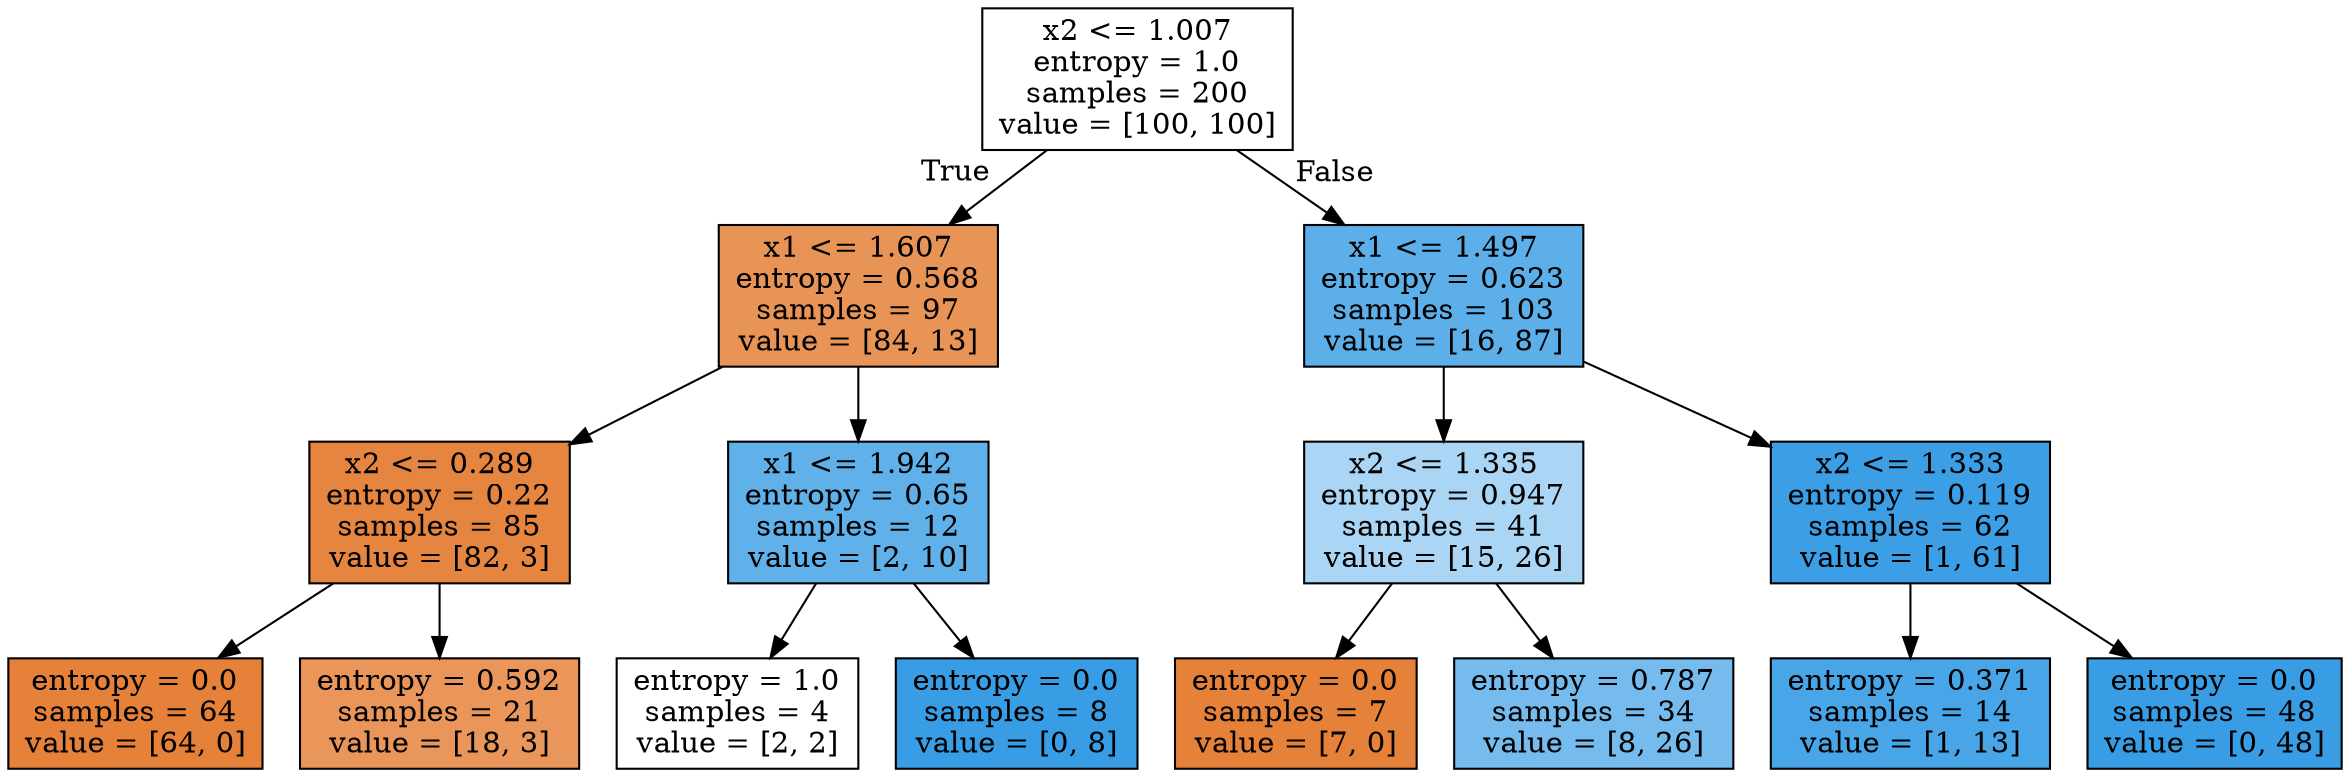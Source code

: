 digraph Tree {
node [shape=box, style="filled", color="black"] ;
0 [label="x2 <= 1.007\nentropy = 1.0\nsamples = 200\nvalue = [100, 100]", fillcolor="#e5813900"] ;
1 [label="x1 <= 1.607\nentropy = 0.568\nsamples = 97\nvalue = [84, 13]", fillcolor="#e58139d8"] ;
0 -> 1 [labeldistance=2.5, labelangle=45, headlabel="True"] ;
2 [label="x2 <= 0.289\nentropy = 0.22\nsamples = 85\nvalue = [82, 3]", fillcolor="#e58139f6"] ;
1 -> 2 ;
3 [label="entropy = 0.0\nsamples = 64\nvalue = [64, 0]", fillcolor="#e58139ff"] ;
2 -> 3 ;
4 [label="entropy = 0.592\nsamples = 21\nvalue = [18, 3]", fillcolor="#e58139d4"] ;
2 -> 4 ;
5 [label="x1 <= 1.942\nentropy = 0.65\nsamples = 12\nvalue = [2, 10]", fillcolor="#399de5cc"] ;
1 -> 5 ;
6 [label="entropy = 1.0\nsamples = 4\nvalue = [2, 2]", fillcolor="#e5813900"] ;
5 -> 6 ;
7 [label="entropy = 0.0\nsamples = 8\nvalue = [0, 8]", fillcolor="#399de5ff"] ;
5 -> 7 ;
8 [label="x1 <= 1.497\nentropy = 0.623\nsamples = 103\nvalue = [16, 87]", fillcolor="#399de5d0"] ;
0 -> 8 [labeldistance=2.5, labelangle=-45, headlabel="False"] ;
9 [label="x2 <= 1.335\nentropy = 0.947\nsamples = 41\nvalue = [15, 26]", fillcolor="#399de56c"] ;
8 -> 9 ;
10 [label="entropy = 0.0\nsamples = 7\nvalue = [7, 0]", fillcolor="#e58139ff"] ;
9 -> 10 ;
11 [label="entropy = 0.787\nsamples = 34\nvalue = [8, 26]", fillcolor="#399de5b1"] ;
9 -> 11 ;
12 [label="x2 <= 1.333\nentropy = 0.119\nsamples = 62\nvalue = [1, 61]", fillcolor="#399de5fb"] ;
8 -> 12 ;
13 [label="entropy = 0.371\nsamples = 14\nvalue = [1, 13]", fillcolor="#399de5eb"] ;
12 -> 13 ;
14 [label="entropy = 0.0\nsamples = 48\nvalue = [0, 48]", fillcolor="#399de5ff"] ;
12 -> 14 ;
}